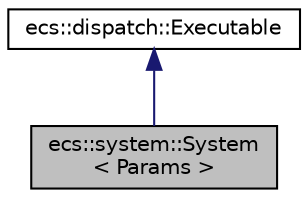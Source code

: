 digraph "ecs::system::System&lt; Params &gt;"
{
 // LATEX_PDF_SIZE
  edge [fontname="Helvetica",fontsize="10",labelfontname="Helvetica",labelfontsize="10"];
  node [fontname="Helvetica",fontsize="10",shape=record];
  Node1 [label="ecs::system::System\l\< Params \>",height=0.2,width=0.4,color="black", fillcolor="grey75", style="filled", fontcolor="black",tooltip="Abstract class to be implemented by stateful systems."];
  Node2 -> Node1 [dir="back",color="midnightblue",fontsize="10",style="solid",fontname="Helvetica"];
  Node2 [label="ecs::dispatch::Executable",height=0.2,width=0.4,color="black", fillcolor="white", style="filled",URL="$classecs_1_1dispatch_1_1_executable.html",tooltip="Executables are an abstarct class which defines an exec function."];
}
